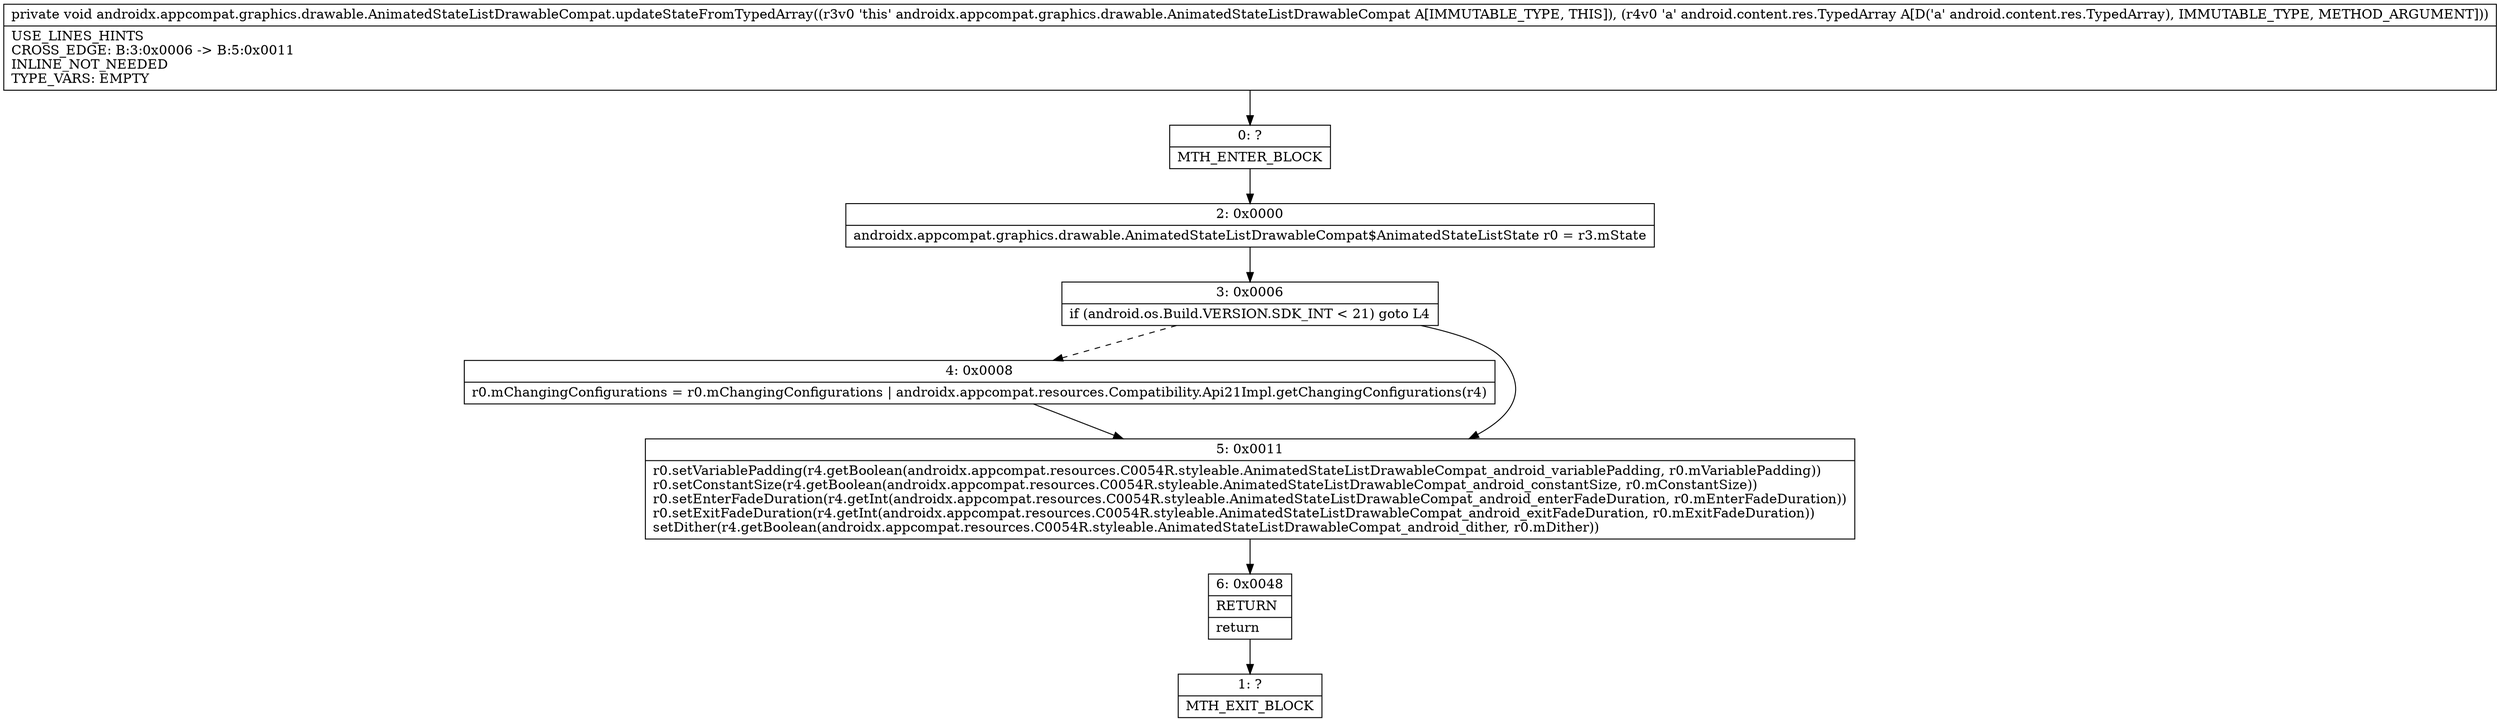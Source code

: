 digraph "CFG forandroidx.appcompat.graphics.drawable.AnimatedStateListDrawableCompat.updateStateFromTypedArray(Landroid\/content\/res\/TypedArray;)V" {
Node_0 [shape=record,label="{0\:\ ?|MTH_ENTER_BLOCK\l}"];
Node_2 [shape=record,label="{2\:\ 0x0000|androidx.appcompat.graphics.drawable.AnimatedStateListDrawableCompat$AnimatedStateListState r0 = r3.mState\l}"];
Node_3 [shape=record,label="{3\:\ 0x0006|if (android.os.Build.VERSION.SDK_INT \< 21) goto L4\l}"];
Node_4 [shape=record,label="{4\:\ 0x0008|r0.mChangingConfigurations = r0.mChangingConfigurations \| androidx.appcompat.resources.Compatibility.Api21Impl.getChangingConfigurations(r4)\l}"];
Node_5 [shape=record,label="{5\:\ 0x0011|r0.setVariablePadding(r4.getBoolean(androidx.appcompat.resources.C0054R.styleable.AnimatedStateListDrawableCompat_android_variablePadding, r0.mVariablePadding))\lr0.setConstantSize(r4.getBoolean(androidx.appcompat.resources.C0054R.styleable.AnimatedStateListDrawableCompat_android_constantSize, r0.mConstantSize))\lr0.setEnterFadeDuration(r4.getInt(androidx.appcompat.resources.C0054R.styleable.AnimatedStateListDrawableCompat_android_enterFadeDuration, r0.mEnterFadeDuration))\lr0.setExitFadeDuration(r4.getInt(androidx.appcompat.resources.C0054R.styleable.AnimatedStateListDrawableCompat_android_exitFadeDuration, r0.mExitFadeDuration))\lsetDither(r4.getBoolean(androidx.appcompat.resources.C0054R.styleable.AnimatedStateListDrawableCompat_android_dither, r0.mDither))\l}"];
Node_6 [shape=record,label="{6\:\ 0x0048|RETURN\l|return\l}"];
Node_1 [shape=record,label="{1\:\ ?|MTH_EXIT_BLOCK\l}"];
MethodNode[shape=record,label="{private void androidx.appcompat.graphics.drawable.AnimatedStateListDrawableCompat.updateStateFromTypedArray((r3v0 'this' androidx.appcompat.graphics.drawable.AnimatedStateListDrawableCompat A[IMMUTABLE_TYPE, THIS]), (r4v0 'a' android.content.res.TypedArray A[D('a' android.content.res.TypedArray), IMMUTABLE_TYPE, METHOD_ARGUMENT]))  | USE_LINES_HINTS\lCROSS_EDGE: B:3:0x0006 \-\> B:5:0x0011\lINLINE_NOT_NEEDED\lTYPE_VARS: EMPTY\l}"];
MethodNode -> Node_0;Node_0 -> Node_2;
Node_2 -> Node_3;
Node_3 -> Node_4[style=dashed];
Node_3 -> Node_5;
Node_4 -> Node_5;
Node_5 -> Node_6;
Node_6 -> Node_1;
}

